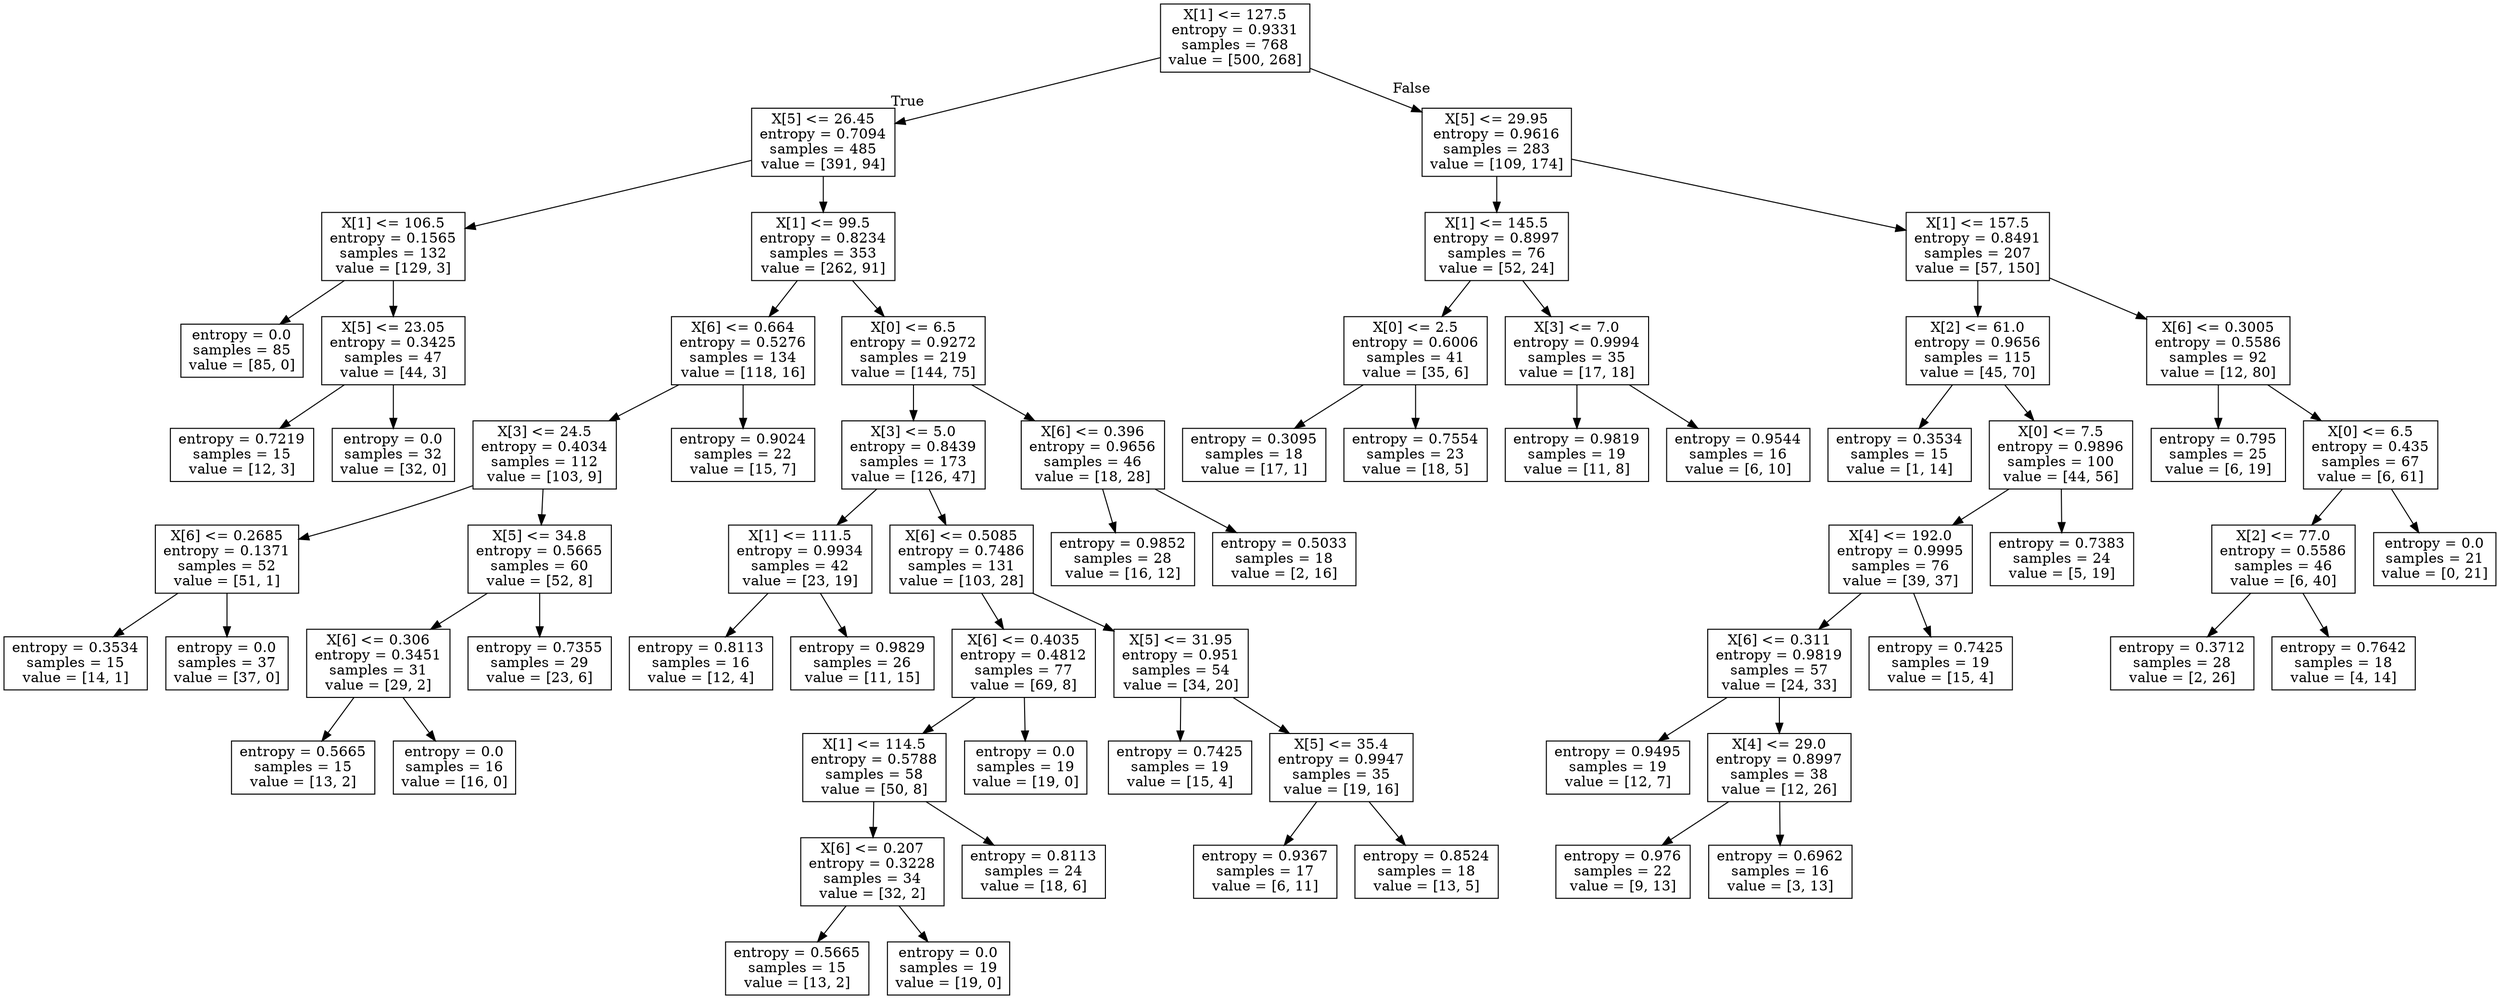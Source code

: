 digraph Tree {
node [shape=box] ;
0 [label="X[1] <= 127.5\nentropy = 0.9331\nsamples = 768\nvalue = [500, 268]"] ;
1 [label="X[5] <= 26.45\nentropy = 0.7094\nsamples = 485\nvalue = [391, 94]"] ;
0 -> 1 [labeldistance=2.5, labelangle=45, headlabel="True"] ;
2 [label="X[1] <= 106.5\nentropy = 0.1565\nsamples = 132\nvalue = [129, 3]"] ;
1 -> 2 ;
3 [label="entropy = 0.0\nsamples = 85\nvalue = [85, 0]"] ;
2 -> 3 ;
4 [label="X[5] <= 23.05\nentropy = 0.3425\nsamples = 47\nvalue = [44, 3]"] ;
2 -> 4 ;
5 [label="entropy = 0.7219\nsamples = 15\nvalue = [12, 3]"] ;
4 -> 5 ;
6 [label="entropy = 0.0\nsamples = 32\nvalue = [32, 0]"] ;
4 -> 6 ;
7 [label="X[1] <= 99.5\nentropy = 0.8234\nsamples = 353\nvalue = [262, 91]"] ;
1 -> 7 ;
8 [label="X[6] <= 0.664\nentropy = 0.5276\nsamples = 134\nvalue = [118, 16]"] ;
7 -> 8 ;
9 [label="X[3] <= 24.5\nentropy = 0.4034\nsamples = 112\nvalue = [103, 9]"] ;
8 -> 9 ;
10 [label="X[6] <= 0.2685\nentropy = 0.1371\nsamples = 52\nvalue = [51, 1]"] ;
9 -> 10 ;
11 [label="entropy = 0.3534\nsamples = 15\nvalue = [14, 1]"] ;
10 -> 11 ;
12 [label="entropy = 0.0\nsamples = 37\nvalue = [37, 0]"] ;
10 -> 12 ;
13 [label="X[5] <= 34.8\nentropy = 0.5665\nsamples = 60\nvalue = [52, 8]"] ;
9 -> 13 ;
14 [label="X[6] <= 0.306\nentropy = 0.3451\nsamples = 31\nvalue = [29, 2]"] ;
13 -> 14 ;
15 [label="entropy = 0.5665\nsamples = 15\nvalue = [13, 2]"] ;
14 -> 15 ;
16 [label="entropy = 0.0\nsamples = 16\nvalue = [16, 0]"] ;
14 -> 16 ;
17 [label="entropy = 0.7355\nsamples = 29\nvalue = [23, 6]"] ;
13 -> 17 ;
18 [label="entropy = 0.9024\nsamples = 22\nvalue = [15, 7]"] ;
8 -> 18 ;
19 [label="X[0] <= 6.5\nentropy = 0.9272\nsamples = 219\nvalue = [144, 75]"] ;
7 -> 19 ;
20 [label="X[3] <= 5.0\nentropy = 0.8439\nsamples = 173\nvalue = [126, 47]"] ;
19 -> 20 ;
21 [label="X[1] <= 111.5\nentropy = 0.9934\nsamples = 42\nvalue = [23, 19]"] ;
20 -> 21 ;
22 [label="entropy = 0.8113\nsamples = 16\nvalue = [12, 4]"] ;
21 -> 22 ;
23 [label="entropy = 0.9829\nsamples = 26\nvalue = [11, 15]"] ;
21 -> 23 ;
24 [label="X[6] <= 0.5085\nentropy = 0.7486\nsamples = 131\nvalue = [103, 28]"] ;
20 -> 24 ;
25 [label="X[6] <= 0.4035\nentropy = 0.4812\nsamples = 77\nvalue = [69, 8]"] ;
24 -> 25 ;
26 [label="X[1] <= 114.5\nentropy = 0.5788\nsamples = 58\nvalue = [50, 8]"] ;
25 -> 26 ;
27 [label="X[6] <= 0.207\nentropy = 0.3228\nsamples = 34\nvalue = [32, 2]"] ;
26 -> 27 ;
28 [label="entropy = 0.5665\nsamples = 15\nvalue = [13, 2]"] ;
27 -> 28 ;
29 [label="entropy = 0.0\nsamples = 19\nvalue = [19, 0]"] ;
27 -> 29 ;
30 [label="entropy = 0.8113\nsamples = 24\nvalue = [18, 6]"] ;
26 -> 30 ;
31 [label="entropy = 0.0\nsamples = 19\nvalue = [19, 0]"] ;
25 -> 31 ;
32 [label="X[5] <= 31.95\nentropy = 0.951\nsamples = 54\nvalue = [34, 20]"] ;
24 -> 32 ;
33 [label="entropy = 0.7425\nsamples = 19\nvalue = [15, 4]"] ;
32 -> 33 ;
34 [label="X[5] <= 35.4\nentropy = 0.9947\nsamples = 35\nvalue = [19, 16]"] ;
32 -> 34 ;
35 [label="entropy = 0.9367\nsamples = 17\nvalue = [6, 11]"] ;
34 -> 35 ;
36 [label="entropy = 0.8524\nsamples = 18\nvalue = [13, 5]"] ;
34 -> 36 ;
37 [label="X[6] <= 0.396\nentropy = 0.9656\nsamples = 46\nvalue = [18, 28]"] ;
19 -> 37 ;
38 [label="entropy = 0.9852\nsamples = 28\nvalue = [16, 12]"] ;
37 -> 38 ;
39 [label="entropy = 0.5033\nsamples = 18\nvalue = [2, 16]"] ;
37 -> 39 ;
40 [label="X[5] <= 29.95\nentropy = 0.9616\nsamples = 283\nvalue = [109, 174]"] ;
0 -> 40 [labeldistance=2.5, labelangle=-45, headlabel="False"] ;
41 [label="X[1] <= 145.5\nentropy = 0.8997\nsamples = 76\nvalue = [52, 24]"] ;
40 -> 41 ;
42 [label="X[0] <= 2.5\nentropy = 0.6006\nsamples = 41\nvalue = [35, 6]"] ;
41 -> 42 ;
43 [label="entropy = 0.3095\nsamples = 18\nvalue = [17, 1]"] ;
42 -> 43 ;
44 [label="entropy = 0.7554\nsamples = 23\nvalue = [18, 5]"] ;
42 -> 44 ;
45 [label="X[3] <= 7.0\nentropy = 0.9994\nsamples = 35\nvalue = [17, 18]"] ;
41 -> 45 ;
46 [label="entropy = 0.9819\nsamples = 19\nvalue = [11, 8]"] ;
45 -> 46 ;
47 [label="entropy = 0.9544\nsamples = 16\nvalue = [6, 10]"] ;
45 -> 47 ;
48 [label="X[1] <= 157.5\nentropy = 0.8491\nsamples = 207\nvalue = [57, 150]"] ;
40 -> 48 ;
49 [label="X[2] <= 61.0\nentropy = 0.9656\nsamples = 115\nvalue = [45, 70]"] ;
48 -> 49 ;
50 [label="entropy = 0.3534\nsamples = 15\nvalue = [1, 14]"] ;
49 -> 50 ;
51 [label="X[0] <= 7.5\nentropy = 0.9896\nsamples = 100\nvalue = [44, 56]"] ;
49 -> 51 ;
52 [label="X[4] <= 192.0\nentropy = 0.9995\nsamples = 76\nvalue = [39, 37]"] ;
51 -> 52 ;
53 [label="X[6] <= 0.311\nentropy = 0.9819\nsamples = 57\nvalue = [24, 33]"] ;
52 -> 53 ;
54 [label="entropy = 0.9495\nsamples = 19\nvalue = [12, 7]"] ;
53 -> 54 ;
55 [label="X[4] <= 29.0\nentropy = 0.8997\nsamples = 38\nvalue = [12, 26]"] ;
53 -> 55 ;
56 [label="entropy = 0.976\nsamples = 22\nvalue = [9, 13]"] ;
55 -> 56 ;
57 [label="entropy = 0.6962\nsamples = 16\nvalue = [3, 13]"] ;
55 -> 57 ;
58 [label="entropy = 0.7425\nsamples = 19\nvalue = [15, 4]"] ;
52 -> 58 ;
59 [label="entropy = 0.7383\nsamples = 24\nvalue = [5, 19]"] ;
51 -> 59 ;
60 [label="X[6] <= 0.3005\nentropy = 0.5586\nsamples = 92\nvalue = [12, 80]"] ;
48 -> 60 ;
61 [label="entropy = 0.795\nsamples = 25\nvalue = [6, 19]"] ;
60 -> 61 ;
62 [label="X[0] <= 6.5\nentropy = 0.435\nsamples = 67\nvalue = [6, 61]"] ;
60 -> 62 ;
63 [label="X[2] <= 77.0\nentropy = 0.5586\nsamples = 46\nvalue = [6, 40]"] ;
62 -> 63 ;
64 [label="entropy = 0.3712\nsamples = 28\nvalue = [2, 26]"] ;
63 -> 64 ;
65 [label="entropy = 0.7642\nsamples = 18\nvalue = [4, 14]"] ;
63 -> 65 ;
66 [label="entropy = 0.0\nsamples = 21\nvalue = [0, 21]"] ;
62 -> 66 ;
}